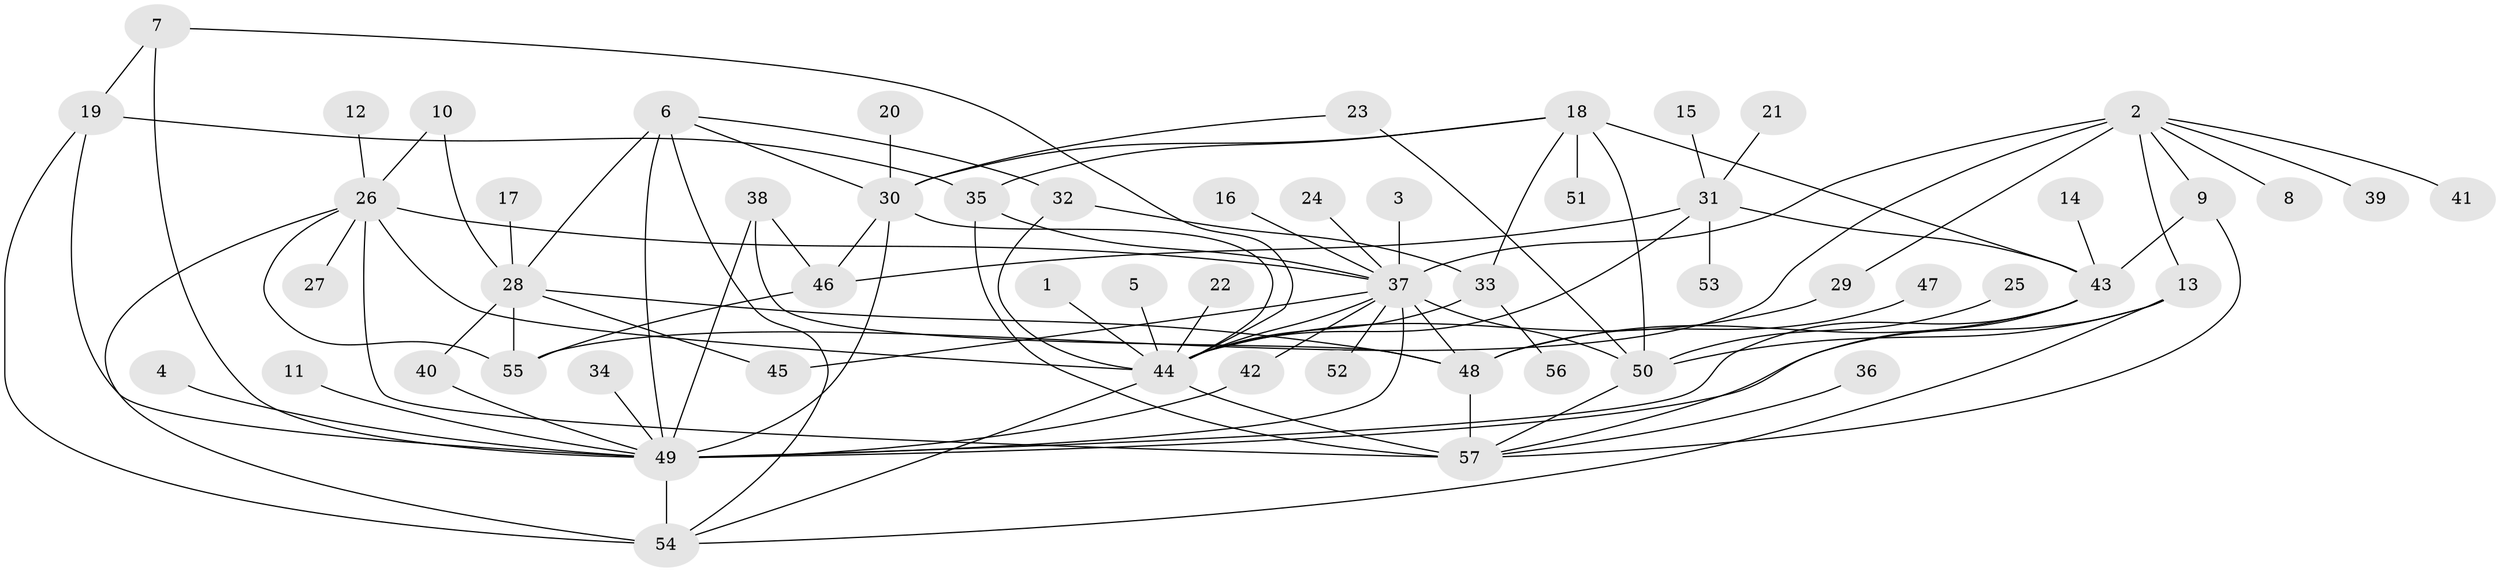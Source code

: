 // original degree distribution, {5: 0.06140350877192982, 14: 0.008771929824561403, 18: 0.008771929824561403, 1: 0.42105263157894735, 6: 0.02631578947368421, 10: 0.008771929824561403, 9: 0.02631578947368421, 16: 0.008771929824561403, 2: 0.2807017543859649, 4: 0.06140350877192982, 3: 0.06140350877192982, 8: 0.017543859649122806, 7: 0.008771929824561403}
// Generated by graph-tools (version 1.1) at 2025/49/03/09/25 03:49:54]
// undirected, 57 vertices, 97 edges
graph export_dot {
graph [start="1"]
  node [color=gray90,style=filled];
  1;
  2;
  3;
  4;
  5;
  6;
  7;
  8;
  9;
  10;
  11;
  12;
  13;
  14;
  15;
  16;
  17;
  18;
  19;
  20;
  21;
  22;
  23;
  24;
  25;
  26;
  27;
  28;
  29;
  30;
  31;
  32;
  33;
  34;
  35;
  36;
  37;
  38;
  39;
  40;
  41;
  42;
  43;
  44;
  45;
  46;
  47;
  48;
  49;
  50;
  51;
  52;
  53;
  54;
  55;
  56;
  57;
  1 -- 44 [weight=1.0];
  2 -- 8 [weight=1.0];
  2 -- 9 [weight=1.0];
  2 -- 13 [weight=2.0];
  2 -- 29 [weight=1.0];
  2 -- 37 [weight=1.0];
  2 -- 39 [weight=1.0];
  2 -- 41 [weight=1.0];
  2 -- 55 [weight=1.0];
  3 -- 37 [weight=1.0];
  4 -- 49 [weight=1.0];
  5 -- 44 [weight=1.0];
  6 -- 28 [weight=1.0];
  6 -- 30 [weight=1.0];
  6 -- 32 [weight=1.0];
  6 -- 49 [weight=1.0];
  6 -- 54 [weight=1.0];
  7 -- 19 [weight=1.0];
  7 -- 44 [weight=1.0];
  7 -- 49 [weight=1.0];
  9 -- 43 [weight=1.0];
  9 -- 57 [weight=1.0];
  10 -- 26 [weight=1.0];
  10 -- 28 [weight=1.0];
  11 -- 49 [weight=1.0];
  12 -- 26 [weight=1.0];
  13 -- 49 [weight=1.0];
  13 -- 50 [weight=1.0];
  13 -- 54 [weight=1.0];
  14 -- 43 [weight=1.0];
  15 -- 31 [weight=1.0];
  16 -- 37 [weight=1.0];
  17 -- 28 [weight=1.0];
  18 -- 30 [weight=1.0];
  18 -- 33 [weight=1.0];
  18 -- 35 [weight=1.0];
  18 -- 43 [weight=2.0];
  18 -- 50 [weight=1.0];
  18 -- 51 [weight=1.0];
  19 -- 35 [weight=1.0];
  19 -- 49 [weight=1.0];
  19 -- 54 [weight=2.0];
  20 -- 30 [weight=1.0];
  21 -- 31 [weight=1.0];
  22 -- 44 [weight=1.0];
  23 -- 30 [weight=1.0];
  23 -- 50 [weight=1.0];
  24 -- 37 [weight=1.0];
  25 -- 50 [weight=1.0];
  26 -- 27 [weight=1.0];
  26 -- 37 [weight=1.0];
  26 -- 44 [weight=1.0];
  26 -- 54 [weight=1.0];
  26 -- 55 [weight=1.0];
  26 -- 57 [weight=1.0];
  28 -- 40 [weight=1.0];
  28 -- 45 [weight=1.0];
  28 -- 48 [weight=1.0];
  28 -- 55 [weight=1.0];
  29 -- 44 [weight=1.0];
  30 -- 44 [weight=1.0];
  30 -- 46 [weight=1.0];
  30 -- 49 [weight=1.0];
  31 -- 43 [weight=1.0];
  31 -- 44 [weight=2.0];
  31 -- 46 [weight=1.0];
  31 -- 53 [weight=1.0];
  32 -- 33 [weight=1.0];
  32 -- 44 [weight=1.0];
  33 -- 44 [weight=1.0];
  33 -- 56 [weight=1.0];
  34 -- 49 [weight=1.0];
  35 -- 37 [weight=1.0];
  35 -- 57 [weight=1.0];
  36 -- 57 [weight=1.0];
  37 -- 42 [weight=1.0];
  37 -- 44 [weight=1.0];
  37 -- 45 [weight=1.0];
  37 -- 48 [weight=1.0];
  37 -- 49 [weight=1.0];
  37 -- 50 [weight=1.0];
  37 -- 52 [weight=1.0];
  38 -- 46 [weight=1.0];
  38 -- 48 [weight=1.0];
  38 -- 49 [weight=1.0];
  40 -- 49 [weight=1.0];
  42 -- 49 [weight=1.0];
  43 -- 48 [weight=1.0];
  43 -- 49 [weight=1.0];
  43 -- 57 [weight=1.0];
  44 -- 54 [weight=1.0];
  44 -- 57 [weight=2.0];
  46 -- 55 [weight=1.0];
  47 -- 48 [weight=1.0];
  48 -- 57 [weight=1.0];
  49 -- 54 [weight=1.0];
  50 -- 57 [weight=1.0];
}
